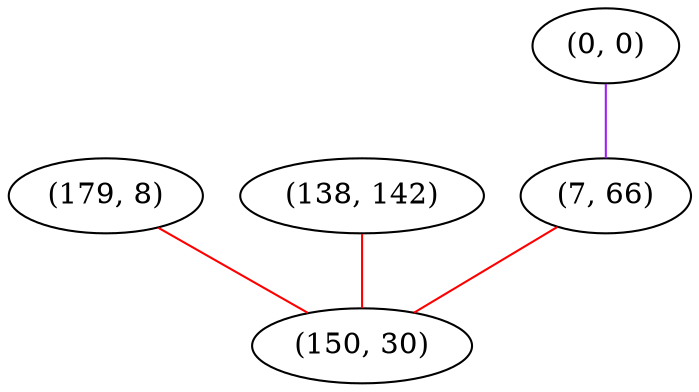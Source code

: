 graph "" {
"(179, 8)";
"(0, 0)";
"(138, 142)";
"(7, 66)";
"(150, 30)";
"(179, 8)" -- "(150, 30)"  [color=red, key=0, weight=1];
"(0, 0)" -- "(7, 66)"  [color=purple, key=0, weight=4];
"(138, 142)" -- "(150, 30)"  [color=red, key=0, weight=1];
"(7, 66)" -- "(150, 30)"  [color=red, key=0, weight=1];
}
